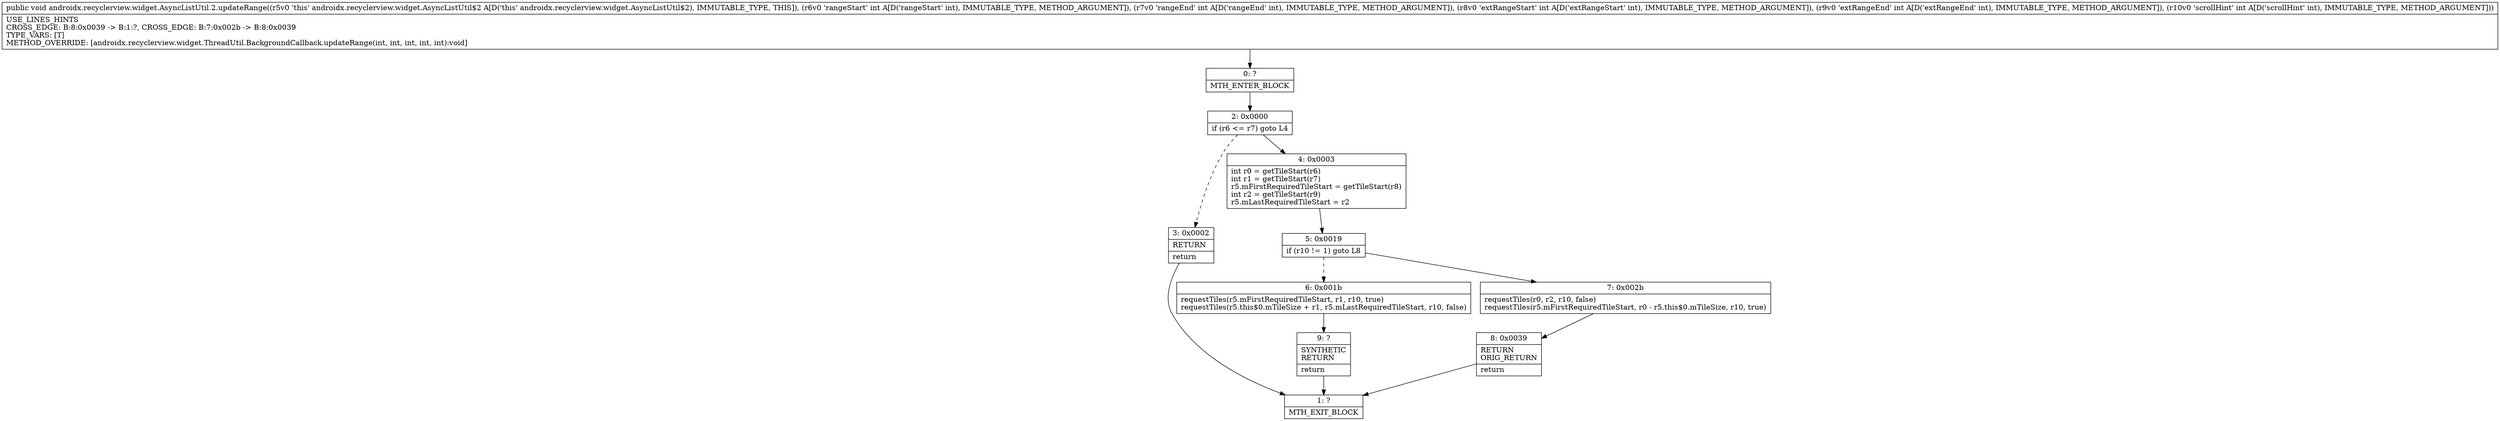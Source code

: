 digraph "CFG forandroidx.recyclerview.widget.AsyncListUtil.2.updateRange(IIIII)V" {
Node_0 [shape=record,label="{0\:\ ?|MTH_ENTER_BLOCK\l}"];
Node_2 [shape=record,label="{2\:\ 0x0000|if (r6 \<= r7) goto L4\l}"];
Node_3 [shape=record,label="{3\:\ 0x0002|RETURN\l|return\l}"];
Node_1 [shape=record,label="{1\:\ ?|MTH_EXIT_BLOCK\l}"];
Node_4 [shape=record,label="{4\:\ 0x0003|int r0 = getTileStart(r6)\lint r1 = getTileStart(r7)\lr5.mFirstRequiredTileStart = getTileStart(r8)\lint r2 = getTileStart(r9)\lr5.mLastRequiredTileStart = r2\l}"];
Node_5 [shape=record,label="{5\:\ 0x0019|if (r10 != 1) goto L8\l}"];
Node_6 [shape=record,label="{6\:\ 0x001b|requestTiles(r5.mFirstRequiredTileStart, r1, r10, true)\lrequestTiles(r5.this$0.mTileSize + r1, r5.mLastRequiredTileStart, r10, false)\l}"];
Node_9 [shape=record,label="{9\:\ ?|SYNTHETIC\lRETURN\l|return\l}"];
Node_7 [shape=record,label="{7\:\ 0x002b|requestTiles(r0, r2, r10, false)\lrequestTiles(r5.mFirstRequiredTileStart, r0 \- r5.this$0.mTileSize, r10, true)\l}"];
Node_8 [shape=record,label="{8\:\ 0x0039|RETURN\lORIG_RETURN\l|return\l}"];
MethodNode[shape=record,label="{public void androidx.recyclerview.widget.AsyncListUtil.2.updateRange((r5v0 'this' androidx.recyclerview.widget.AsyncListUtil$2 A[D('this' androidx.recyclerview.widget.AsyncListUtil$2), IMMUTABLE_TYPE, THIS]), (r6v0 'rangeStart' int A[D('rangeStart' int), IMMUTABLE_TYPE, METHOD_ARGUMENT]), (r7v0 'rangeEnd' int A[D('rangeEnd' int), IMMUTABLE_TYPE, METHOD_ARGUMENT]), (r8v0 'extRangeStart' int A[D('extRangeStart' int), IMMUTABLE_TYPE, METHOD_ARGUMENT]), (r9v0 'extRangeEnd' int A[D('extRangeEnd' int), IMMUTABLE_TYPE, METHOD_ARGUMENT]), (r10v0 'scrollHint' int A[D('scrollHint' int), IMMUTABLE_TYPE, METHOD_ARGUMENT]))  | USE_LINES_HINTS\lCROSS_EDGE: B:8:0x0039 \-\> B:1:?, CROSS_EDGE: B:7:0x002b \-\> B:8:0x0039\lTYPE_VARS: [T]\lMETHOD_OVERRIDE: [androidx.recyclerview.widget.ThreadUtil.BackgroundCallback.updateRange(int, int, int, int, int):void]\l}"];
MethodNode -> Node_0;Node_0 -> Node_2;
Node_2 -> Node_3[style=dashed];
Node_2 -> Node_4;
Node_3 -> Node_1;
Node_4 -> Node_5;
Node_5 -> Node_6[style=dashed];
Node_5 -> Node_7;
Node_6 -> Node_9;
Node_9 -> Node_1;
Node_7 -> Node_8;
Node_8 -> Node_1;
}

